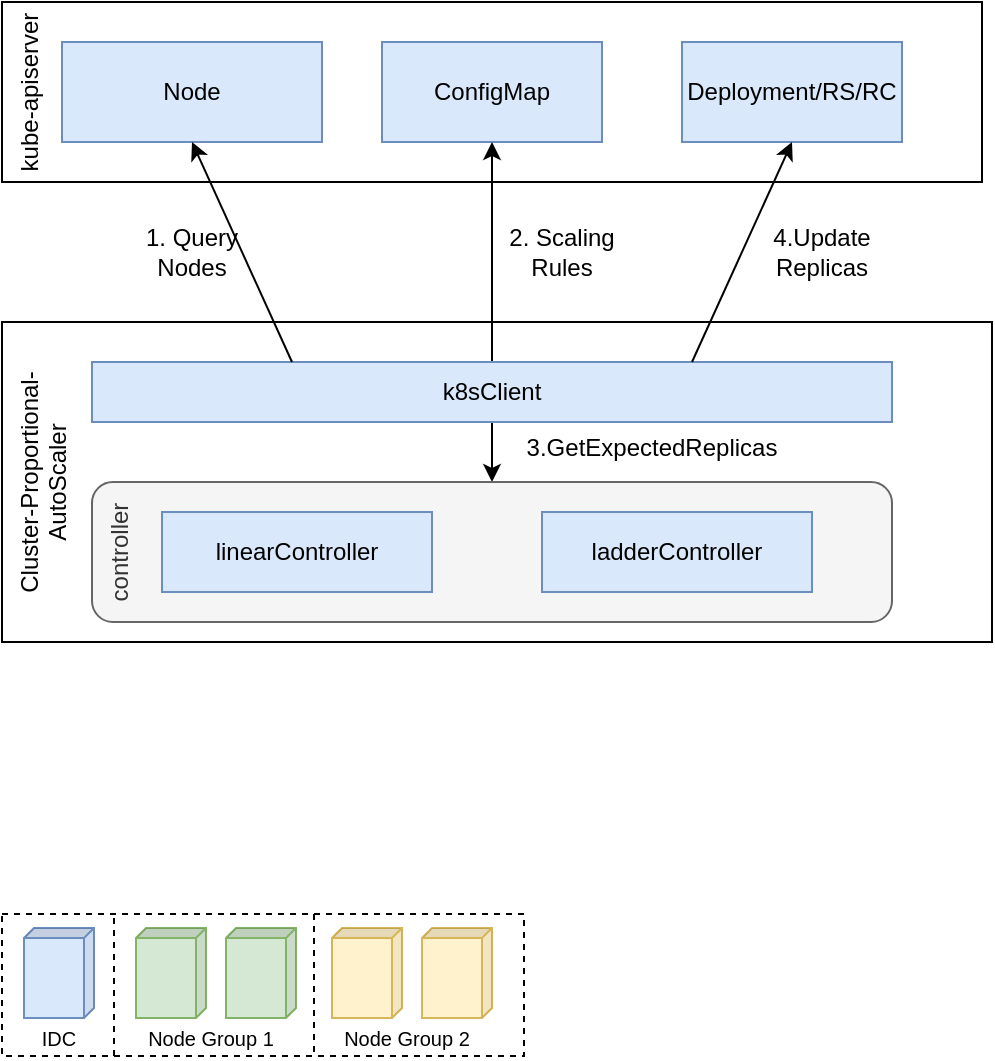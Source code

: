 <mxfile version="24.7.16">
  <diagram name="第 1 页" id="F5VYigaGw1SXEJX05_Oq">
    <mxGraphModel dx="766" dy="365" grid="0" gridSize="10" guides="1" tooltips="1" connect="1" arrows="1" fold="1" page="1" pageScale="1" pageWidth="827" pageHeight="1169" math="0" shadow="0">
      <root>
        <mxCell id="0" />
        <mxCell id="1" parent="0" />
        <mxCell id="aSUJhLrz8YBLQvyZwgPZ-1" value="kube-apiserver" style="rounded=0;whiteSpace=wrap;html=1;horizontal=0;verticalAlign=top;" parent="1" vertex="1">
          <mxGeometry x="120" y="240" width="490" height="90" as="geometry" />
        </mxCell>
        <mxCell id="aSUJhLrz8YBLQvyZwgPZ-2" value="ConfigMap" style="rounded=0;whiteSpace=wrap;html=1;fillColor=#dae8fc;strokeColor=#6c8ebf;" parent="1" vertex="1">
          <mxGeometry x="310" y="260" width="110" height="50" as="geometry" />
        </mxCell>
        <mxCell id="aSUJhLrz8YBLQvyZwgPZ-3" value="Node" style="rounded=0;whiteSpace=wrap;html=1;fillColor=#dae8fc;strokeColor=#6c8ebf;" parent="1" vertex="1">
          <mxGeometry x="150" y="260" width="130" height="50" as="geometry" />
        </mxCell>
        <mxCell id="aSUJhLrz8YBLQvyZwgPZ-4" value="Deployment/RS/RC" style="rounded=0;whiteSpace=wrap;html=1;fillColor=#dae8fc;strokeColor=#6c8ebf;" parent="1" vertex="1">
          <mxGeometry x="460" y="260" width="110" height="50" as="geometry" />
        </mxCell>
        <mxCell id="aSUJhLrz8YBLQvyZwgPZ-5" value="Cluster-Proportional-AutoScaler" style="rounded=1;whiteSpace=wrap;html=1;horizontal=0;verticalAlign=top;arcSize=0;" parent="1" vertex="1">
          <mxGeometry x="120" y="400" width="495" height="160" as="geometry" />
        </mxCell>
        <mxCell id="aSUJhLrz8YBLQvyZwgPZ-7" value="1. Query Nodes" style="text;html=1;align=center;verticalAlign=middle;whiteSpace=wrap;rounded=0;" parent="1" vertex="1">
          <mxGeometry x="190" y="350" width="50" height="30" as="geometry" />
        </mxCell>
        <mxCell id="aSUJhLrz8YBLQvyZwgPZ-8" value="" style="rounded=0;orthogonalLoop=1;jettySize=auto;html=1;entryX=0.5;entryY=1;entryDx=0;entryDy=0;exitX=0.5;exitY=0;exitDx=0;exitDy=0;" parent="1" source="aSUJhLrz8YBLQvyZwgPZ-10" target="aSUJhLrz8YBLQvyZwgPZ-2" edge="1">
          <mxGeometry relative="1" as="geometry">
            <mxPoint x="260" y="410" as="sourcePoint" />
            <mxPoint x="225" y="320" as="targetPoint" />
          </mxGeometry>
        </mxCell>
        <mxCell id="aSUJhLrz8YBLQvyZwgPZ-9" value="2. Scaling Rules" style="text;html=1;align=center;verticalAlign=middle;whiteSpace=wrap;rounded=0;" parent="1" vertex="1">
          <mxGeometry x="365" y="350" width="70" height="30" as="geometry" />
        </mxCell>
        <mxCell id="aSUJhLrz8YBLQvyZwgPZ-20" value="" style="rounded=0;orthogonalLoop=1;jettySize=auto;html=1;entryX=0.5;entryY=0;entryDx=0;entryDy=0;" parent="1" source="aSUJhLrz8YBLQvyZwgPZ-10" target="aSUJhLrz8YBLQvyZwgPZ-14" edge="1">
          <mxGeometry relative="1" as="geometry" />
        </mxCell>
        <mxCell id="aSUJhLrz8YBLQvyZwgPZ-10" value="k8sC&lt;span style=&quot;background-color: initial;&quot;&gt;lient&lt;/span&gt;" style="rounded=0;whiteSpace=wrap;html=1;fillColor=#dae8fc;strokeColor=#6c8ebf;" parent="1" vertex="1">
          <mxGeometry x="165" y="420" width="400" height="30" as="geometry" />
        </mxCell>
        <mxCell id="aSUJhLrz8YBLQvyZwgPZ-6" value="" style="rounded=0;orthogonalLoop=1;jettySize=auto;html=1;entryX=0.5;entryY=1;entryDx=0;entryDy=0;exitX=0.25;exitY=0;exitDx=0;exitDy=0;" parent="1" source="aSUJhLrz8YBLQvyZwgPZ-10" target="aSUJhLrz8YBLQvyZwgPZ-3" edge="1">
          <mxGeometry relative="1" as="geometry" />
        </mxCell>
        <mxCell id="aSUJhLrz8YBLQvyZwgPZ-14" value="controller" style="rounded=1;whiteSpace=wrap;html=1;horizontal=0;verticalAlign=top;fillColor=#f5f5f5;fontColor=#333333;strokeColor=#666666;" parent="1" vertex="1">
          <mxGeometry x="165" y="480" width="400" height="70" as="geometry" />
        </mxCell>
        <mxCell id="aSUJhLrz8YBLQvyZwgPZ-11" value="linearController" style="rounded=0;whiteSpace=wrap;html=1;fillColor=#dae8fc;strokeColor=#6c8ebf;" parent="1" vertex="1">
          <mxGeometry x="200" y="495" width="135" height="40" as="geometry" />
        </mxCell>
        <mxCell id="aSUJhLrz8YBLQvyZwgPZ-12" value="ladderController" style="rounded=0;whiteSpace=wrap;html=1;fillColor=#dae8fc;strokeColor=#6c8ebf;" parent="1" vertex="1">
          <mxGeometry x="390" y="495" width="135" height="40" as="geometry" />
        </mxCell>
        <mxCell id="aSUJhLrz8YBLQvyZwgPZ-16" value="" style="rounded=0;orthogonalLoop=1;jettySize=auto;html=1;entryX=0.5;entryY=1;entryDx=0;entryDy=0;exitX=0.75;exitY=0;exitDx=0;exitDy=0;" parent="1" source="aSUJhLrz8YBLQvyZwgPZ-10" target="aSUJhLrz8YBLQvyZwgPZ-4" edge="1">
          <mxGeometry relative="1" as="geometry">
            <mxPoint x="250" y="430" as="sourcePoint" />
            <mxPoint x="375" y="320" as="targetPoint" />
          </mxGeometry>
        </mxCell>
        <mxCell id="aSUJhLrz8YBLQvyZwgPZ-18" value="3.GetExpectedReplicas" style="text;html=1;align=center;verticalAlign=middle;whiteSpace=wrap;rounded=0;" parent="1" vertex="1">
          <mxGeometry x="365" y="450" width="160" height="25" as="geometry" />
        </mxCell>
        <mxCell id="aSUJhLrz8YBLQvyZwgPZ-21" value="4.Update&lt;div&gt;Replicas&lt;/div&gt;" style="text;html=1;align=center;verticalAlign=middle;whiteSpace=wrap;rounded=0;" parent="1" vertex="1">
          <mxGeometry x="490" y="352.5" width="80" height="25" as="geometry" />
        </mxCell>
        <mxCell id="EStw5bXizqeQKJaaaStb-7" value="" style="group" vertex="1" connectable="0" parent="1">
          <mxGeometry x="120" y="696" width="261" height="71" as="geometry" />
        </mxCell>
        <mxCell id="EStw5bXizqeQKJaaaStb-8" value="" style="rounded=0;whiteSpace=wrap;html=1;dashed=1;" vertex="1" parent="EStw5bXizqeQKJaaaStb-7">
          <mxGeometry width="261" height="71" as="geometry" />
        </mxCell>
        <mxCell id="EStw5bXizqeQKJaaaStb-9" value="" style="shape=cube;whiteSpace=wrap;html=1;boundedLbl=1;backgroundOutline=1;darkOpacity=0.05;darkOpacity2=0.1;size=5;rotation=90;fillColor=#dae8fc;strokeColor=#6c8ebf;" vertex="1" parent="EStw5bXizqeQKJaaaStb-7">
          <mxGeometry x="6" y="12" width="45" height="35" as="geometry" />
        </mxCell>
        <mxCell id="EStw5bXizqeQKJaaaStb-10" value="" style="shape=cube;whiteSpace=wrap;html=1;boundedLbl=1;backgroundOutline=1;darkOpacity=0.05;darkOpacity2=0.1;size=5;rotation=90;fillColor=#d5e8d4;strokeColor=#82b366;" vertex="1" parent="EStw5bXizqeQKJaaaStb-7">
          <mxGeometry x="62" y="12" width="45" height="35" as="geometry" />
        </mxCell>
        <mxCell id="EStw5bXizqeQKJaaaStb-11" value="" style="shape=cube;whiteSpace=wrap;html=1;boundedLbl=1;backgroundOutline=1;darkOpacity=0.05;darkOpacity2=0.1;size=5;rotation=90;fillColor=#fff2cc;strokeColor=#d6b656;" vertex="1" parent="EStw5bXizqeQKJaaaStb-7">
          <mxGeometry x="160" y="12" width="45" height="35" as="geometry" />
        </mxCell>
        <mxCell id="EStw5bXizqeQKJaaaStb-12" value="" style="endArrow=none;html=1;rounded=0;entryX=0.25;entryY=0;entryDx=0;entryDy=0;exitX=0.25;exitY=1;exitDx=0;exitDy=0;dashed=1;" edge="1" parent="EStw5bXizqeQKJaaaStb-7">
          <mxGeometry width="50" height="50" relative="1" as="geometry">
            <mxPoint x="56.0" y="71" as="sourcePoint" />
            <mxPoint x="56" as="targetPoint" />
          </mxGeometry>
        </mxCell>
        <mxCell id="EStw5bXizqeQKJaaaStb-13" value="" style="shape=cube;whiteSpace=wrap;html=1;boundedLbl=1;backgroundOutline=1;darkOpacity=0.05;darkOpacity2=0.1;size=5;rotation=90;fillColor=#d5e8d4;strokeColor=#82b366;" vertex="1" parent="EStw5bXizqeQKJaaaStb-7">
          <mxGeometry x="107" y="12" width="45" height="35" as="geometry" />
        </mxCell>
        <mxCell id="EStw5bXizqeQKJaaaStb-18" value="&lt;font style=&quot;font-size: 10px;&quot;&gt;IDC&lt;/font&gt;" style="text;html=1;align=center;verticalAlign=middle;whiteSpace=wrap;rounded=0;" vertex="1" parent="EStw5bXizqeQKJaaaStb-7">
          <mxGeometry x="10" y="54" width="37" height="16" as="geometry" />
        </mxCell>
        <mxCell id="EStw5bXizqeQKJaaaStb-19" value="" style="endArrow=none;html=1;rounded=0;entryX=0.25;entryY=0;entryDx=0;entryDy=0;exitX=0.25;exitY=1;exitDx=0;exitDy=0;dashed=1;" edge="1" parent="EStw5bXizqeQKJaaaStb-7">
          <mxGeometry width="50" height="50" relative="1" as="geometry">
            <mxPoint x="156" y="69" as="sourcePoint" />
            <mxPoint x="156" y="-2" as="targetPoint" />
          </mxGeometry>
        </mxCell>
        <mxCell id="EStw5bXizqeQKJaaaStb-20" value="" style="shape=cube;whiteSpace=wrap;html=1;boundedLbl=1;backgroundOutline=1;darkOpacity=0.05;darkOpacity2=0.1;size=5;rotation=90;fillColor=#fff2cc;strokeColor=#d6b656;" vertex="1" parent="EStw5bXizqeQKJaaaStb-7">
          <mxGeometry x="205" y="12" width="45" height="35" as="geometry" />
        </mxCell>
        <mxCell id="EStw5bXizqeQKJaaaStb-21" value="&lt;font style=&quot;font-size: 10px;&quot;&gt;Node Group 1&lt;/font&gt;" style="text;html=1;align=center;verticalAlign=middle;whiteSpace=wrap;rounded=0;" vertex="1" parent="EStw5bXizqeQKJaaaStb-7">
          <mxGeometry x="69" y="54" width="71" height="16" as="geometry" />
        </mxCell>
        <mxCell id="EStw5bXizqeQKJaaaStb-23" value="&lt;font style=&quot;font-size: 10px;&quot;&gt;Node Group 2&lt;/font&gt;" style="text;html=1;align=center;verticalAlign=middle;whiteSpace=wrap;rounded=0;" vertex="1" parent="EStw5bXizqeQKJaaaStb-7">
          <mxGeometry x="167" y="54" width="71" height="16" as="geometry" />
        </mxCell>
      </root>
    </mxGraphModel>
  </diagram>
</mxfile>
